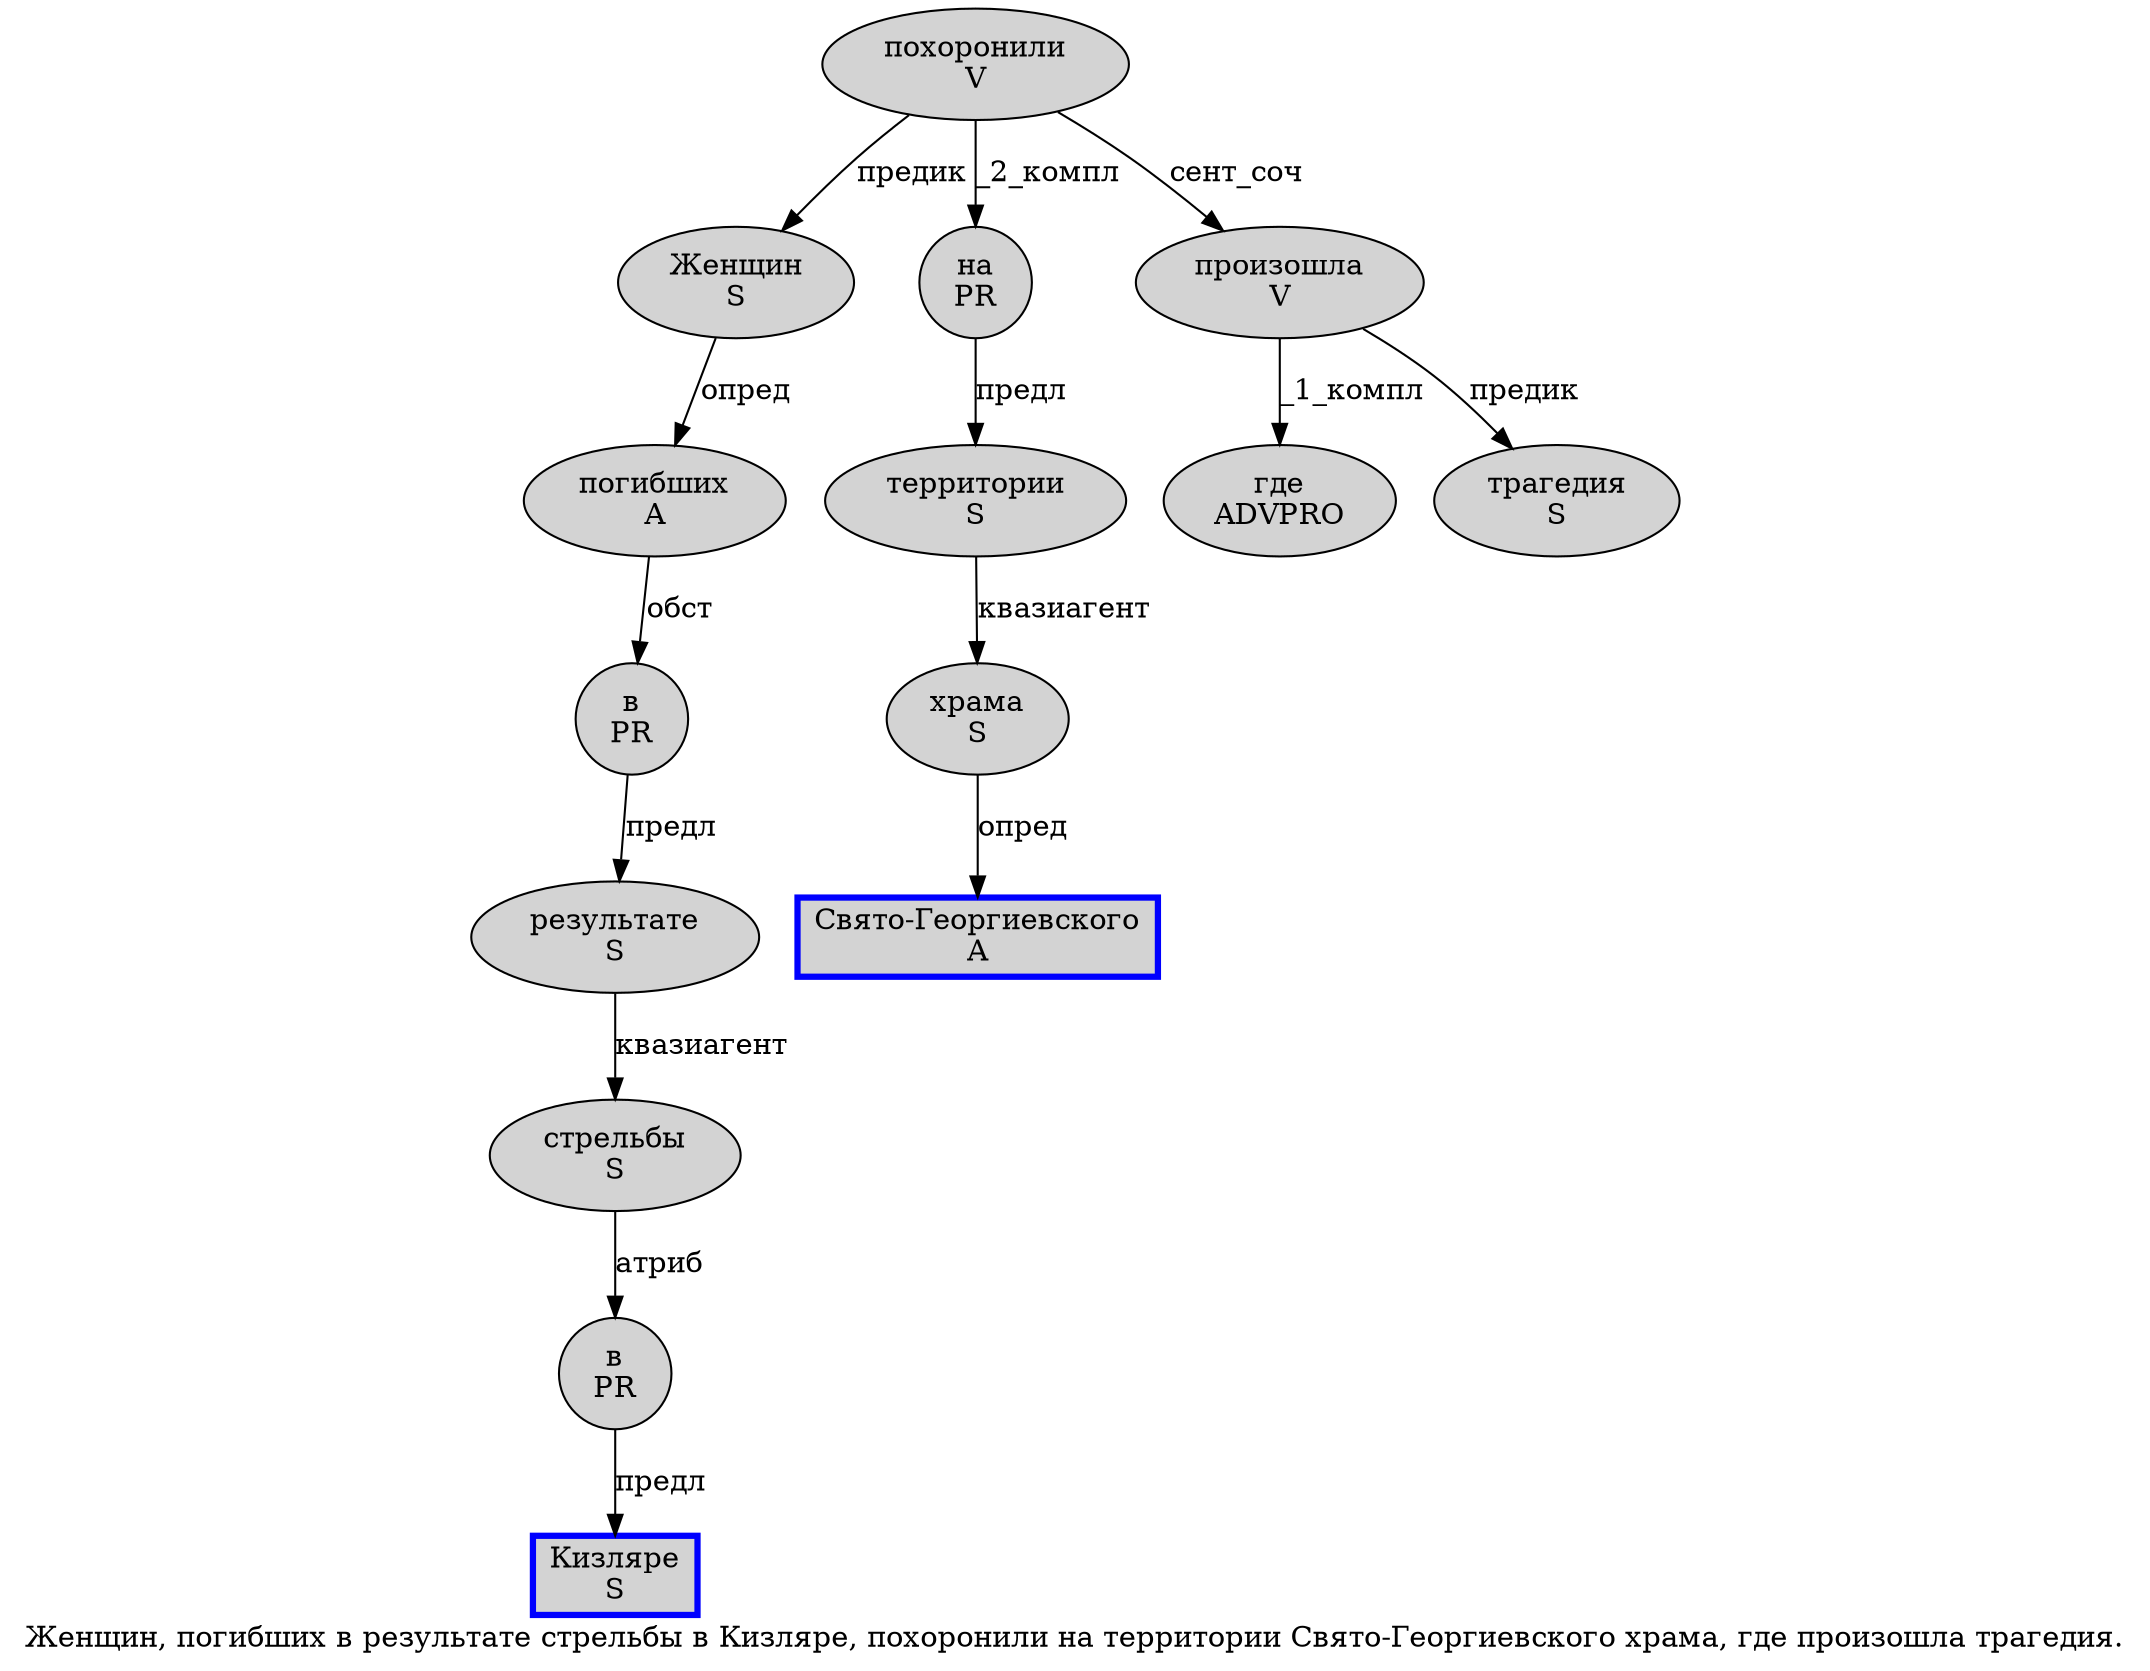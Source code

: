 digraph SENTENCE_474 {
	graph [label="Женщин, погибших в результате стрельбы в Кизляре, похоронили на территории Свято-Георгиевского храма, где произошла трагедия."]
	node [style=filled]
		0 [label="Женщин
S" color="" fillcolor=lightgray penwidth=1 shape=ellipse]
		2 [label="погибших
A" color="" fillcolor=lightgray penwidth=1 shape=ellipse]
		3 [label="в
PR" color="" fillcolor=lightgray penwidth=1 shape=ellipse]
		4 [label="результате
S" color="" fillcolor=lightgray penwidth=1 shape=ellipse]
		5 [label="стрельбы
S" color="" fillcolor=lightgray penwidth=1 shape=ellipse]
		6 [label="в
PR" color="" fillcolor=lightgray penwidth=1 shape=ellipse]
		7 [label="Кизляре
S" color=blue fillcolor=lightgray penwidth=3 shape=box]
		9 [label="похоронили
V" color="" fillcolor=lightgray penwidth=1 shape=ellipse]
		10 [label="на
PR" color="" fillcolor=lightgray penwidth=1 shape=ellipse]
		11 [label="территории
S" color="" fillcolor=lightgray penwidth=1 shape=ellipse]
		12 [label="Свято-Георгиевского
A" color=blue fillcolor=lightgray penwidth=3 shape=box]
		13 [label="храма
S" color="" fillcolor=lightgray penwidth=1 shape=ellipse]
		15 [label="где
ADVPRO" color="" fillcolor=lightgray penwidth=1 shape=ellipse]
		16 [label="произошла
V" color="" fillcolor=lightgray penwidth=1 shape=ellipse]
		17 [label="трагедия
S" color="" fillcolor=lightgray penwidth=1 shape=ellipse]
			3 -> 4 [label="предл"]
			6 -> 7 [label="предл"]
			4 -> 5 [label="квазиагент"]
			16 -> 15 [label="_1_компл"]
			16 -> 17 [label="предик"]
			0 -> 2 [label="опред"]
			13 -> 12 [label="опред"]
			11 -> 13 [label="квазиагент"]
			5 -> 6 [label="атриб"]
			10 -> 11 [label="предл"]
			9 -> 0 [label="предик"]
			9 -> 10 [label="_2_компл"]
			9 -> 16 [label="сент_соч"]
			2 -> 3 [label="обст"]
}